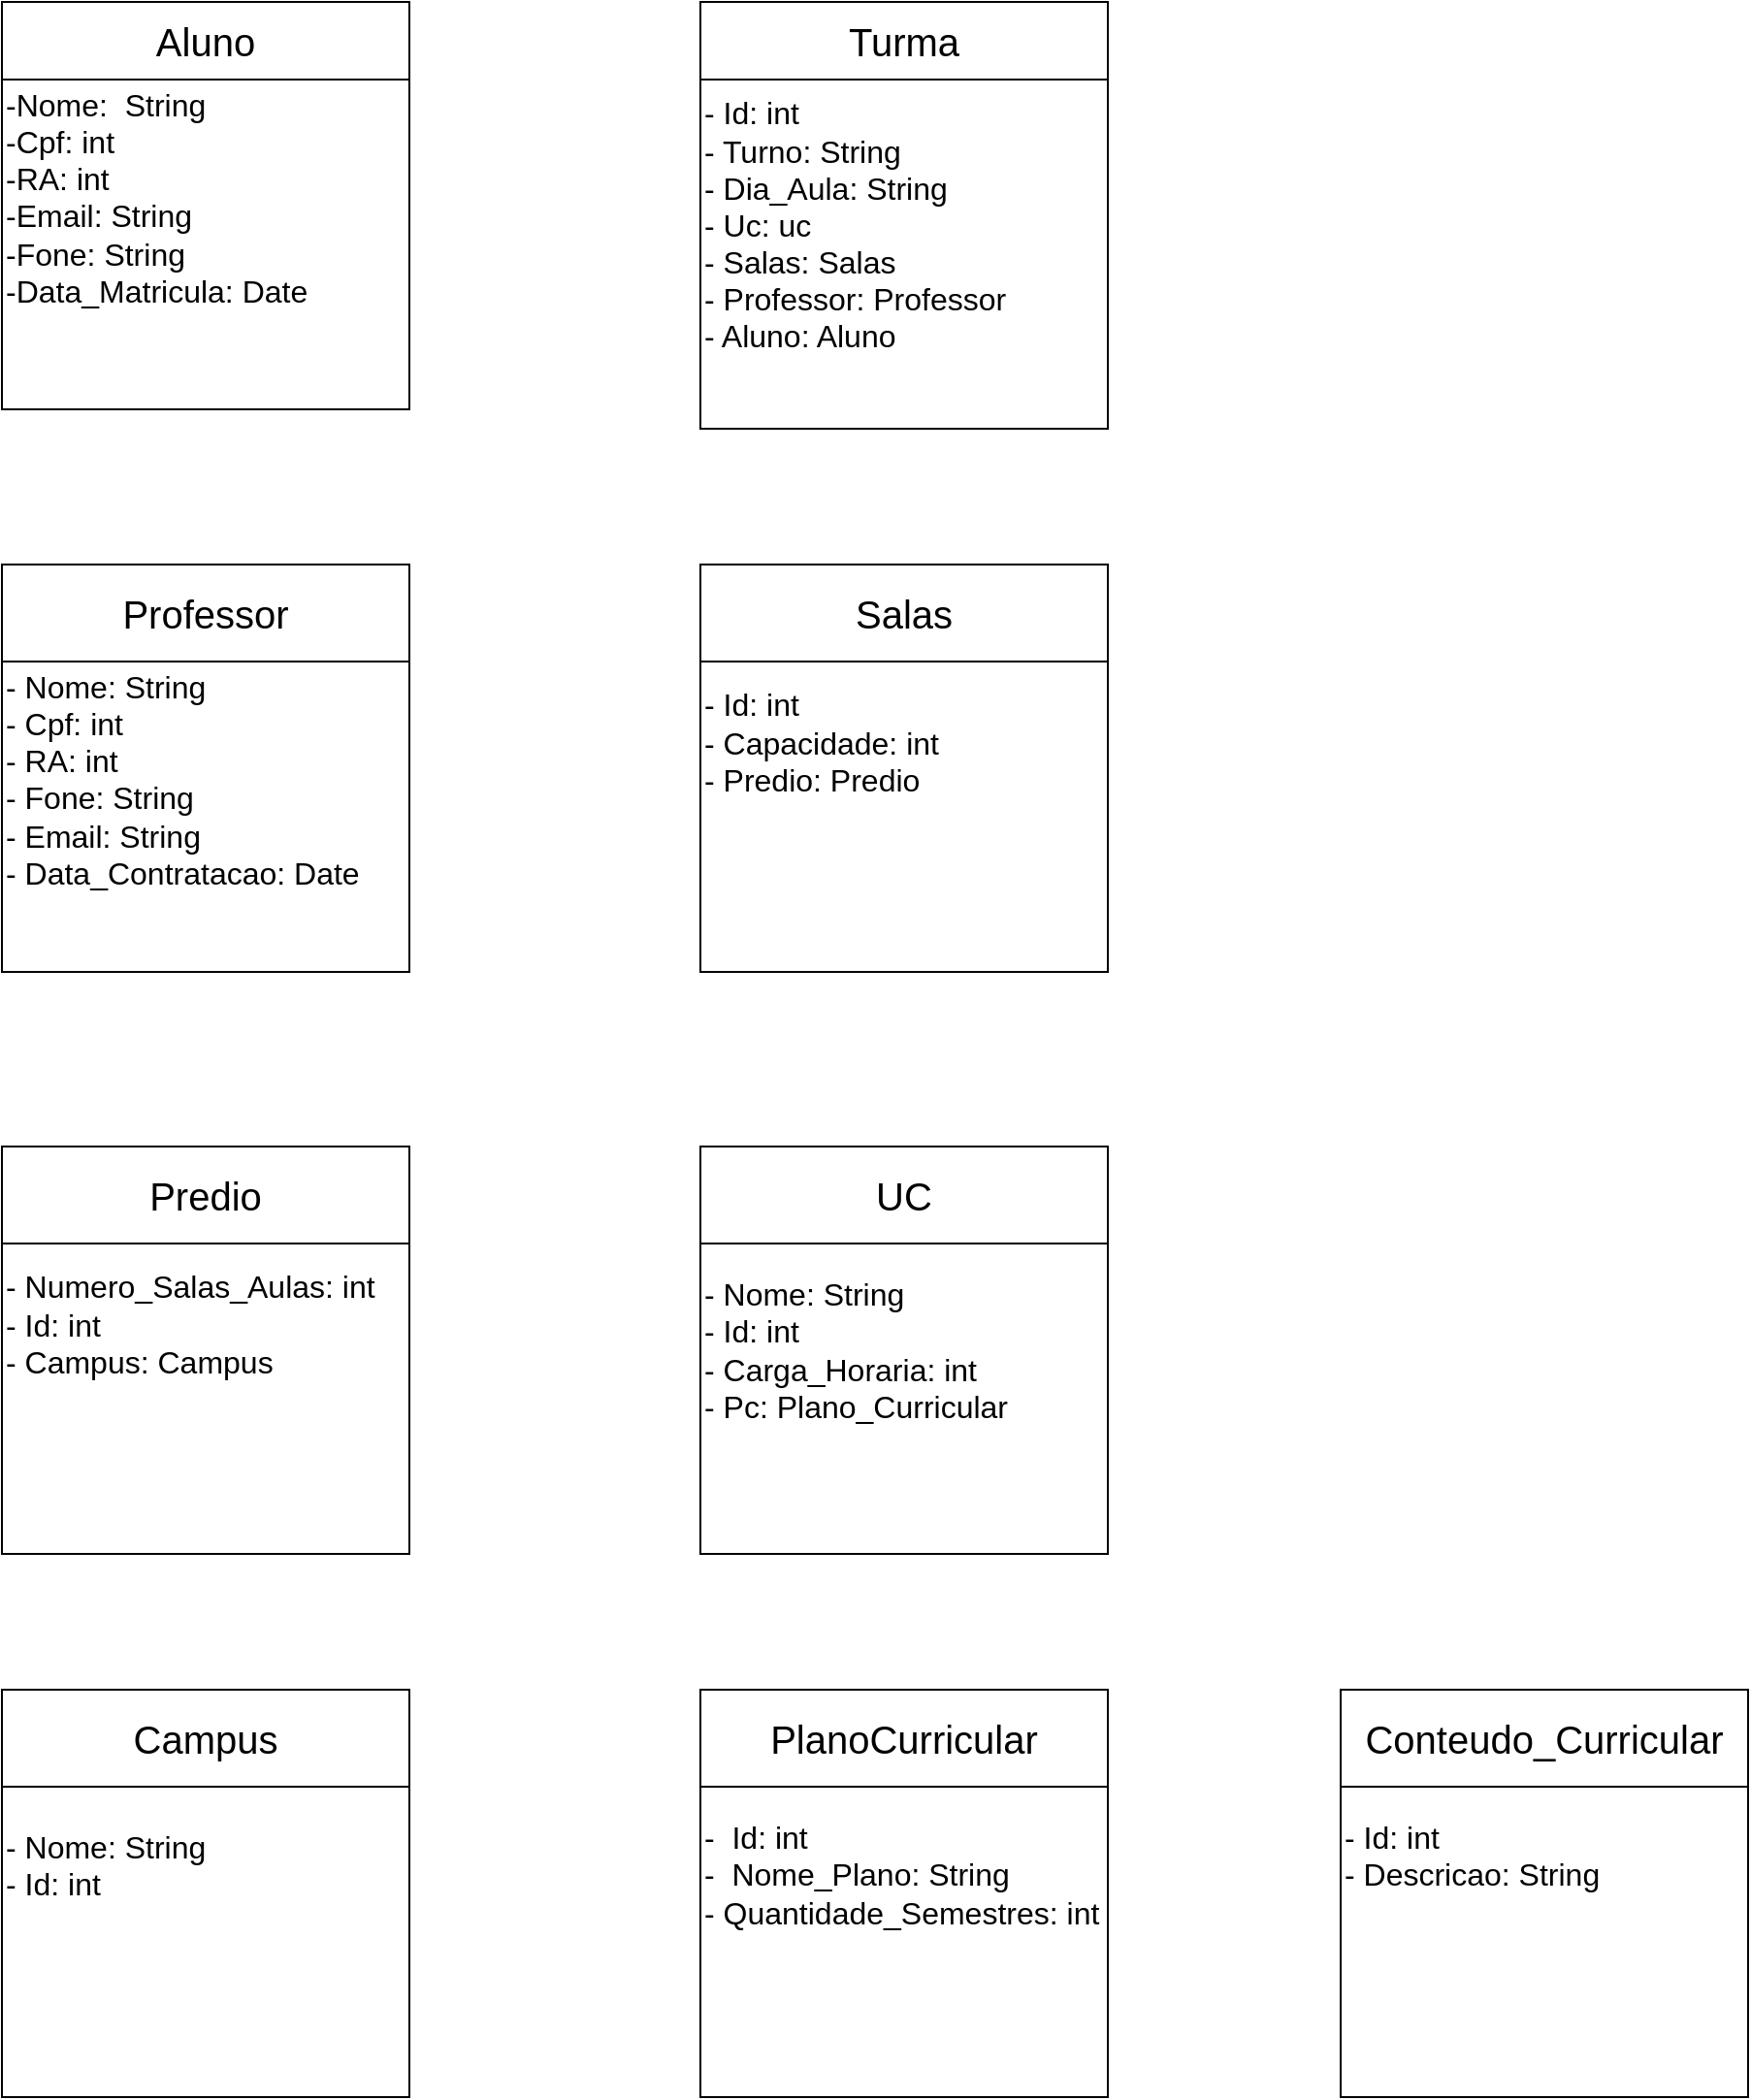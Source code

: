<mxfile version="21.3.2" type="device">
  <diagram name="Página-1" id="Bmcchcn0rZYQ9C2hzfZU">
    <mxGraphModel dx="1434" dy="796" grid="1" gridSize="10" guides="1" tooltips="1" connect="1" arrows="1" fold="1" page="1" pageScale="1" pageWidth="827" pageHeight="1169" math="0" shadow="0">
      <root>
        <mxCell id="0" />
        <mxCell id="1" parent="0" />
        <mxCell id="6mlcMDJa2G-oxVCSFIdb-2" value="" style="whiteSpace=wrap;html=1;aspect=fixed;" vertex="1" parent="1">
          <mxGeometry x="40" y="20" width="210" height="210" as="geometry" />
        </mxCell>
        <mxCell id="6mlcMDJa2G-oxVCSFIdb-3" value="" style="whiteSpace=wrap;html=1;aspect=fixed;" vertex="1" parent="1">
          <mxGeometry x="40" y="20" as="geometry" />
        </mxCell>
        <mxCell id="6mlcMDJa2G-oxVCSFIdb-4" value="&lt;font style=&quot;font-size: 20px;&quot;&gt;Aluno&lt;/font&gt;" style="rounded=0;whiteSpace=wrap;html=1;" vertex="1" parent="1">
          <mxGeometry x="40" y="20" width="210" height="40" as="geometry" />
        </mxCell>
        <mxCell id="6mlcMDJa2G-oxVCSFIdb-5" value="&lt;font style=&quot;font-size: 16px;&quot;&gt;-Nome:&amp;nbsp; String&lt;br&gt;-Cpf: int&lt;br&gt;-RA: int&lt;br&gt;-Email: String&lt;br&gt;-Fone: String&lt;br&gt;-Data_Matricula: Date&lt;br&gt;&lt;br&gt;&lt;br&gt;&lt;/font&gt;" style="text;html=1;strokeColor=none;fillColor=none;align=left;verticalAlign=middle;whiteSpace=wrap;rounded=0;" vertex="1" parent="1">
          <mxGeometry x="40" y="60" width="230" height="160" as="geometry" />
        </mxCell>
        <mxCell id="6mlcMDJa2G-oxVCSFIdb-6" value="" style="whiteSpace=wrap;html=1;aspect=fixed;" vertex="1" parent="1">
          <mxGeometry x="40" y="310" width="210" height="210" as="geometry" />
        </mxCell>
        <mxCell id="6mlcMDJa2G-oxVCSFIdb-7" value="&lt;font style=&quot;font-size: 20px;&quot;&gt;Professor&lt;/font&gt;" style="rounded=0;whiteSpace=wrap;html=1;" vertex="1" parent="1">
          <mxGeometry x="40" y="310" width="210" height="50" as="geometry" />
        </mxCell>
        <mxCell id="6mlcMDJa2G-oxVCSFIdb-8" value="&lt;font style=&quot;font-size: 16px;&quot;&gt;- Nome: String&lt;br&gt;- Cpf: int&lt;br&gt;- RA: int&lt;br&gt;- Fone: String&lt;br&gt;- Email: String&lt;br&gt;- Data_Contratacao: Date&lt;br&gt;&lt;br&gt;&lt;br&gt;&lt;/font&gt;" style="text;html=1;strokeColor=none;fillColor=none;align=left;verticalAlign=middle;whiteSpace=wrap;rounded=0;" vertex="1" parent="1">
          <mxGeometry x="40" y="360" width="210" height="160" as="geometry" />
        </mxCell>
        <mxCell id="6mlcMDJa2G-oxVCSFIdb-9" value="&lt;font style=&quot;font-size: 16px;&quot;&gt;- Id: int&lt;br&gt;- Turno: String&lt;br&gt;- Dia_Aula: String&lt;br&gt;- Uc: uc&lt;br&gt;- Salas: Salas&lt;br&gt;- Professor: Professor&lt;br&gt;- Aluno: Aluno&lt;br&gt;&lt;/font&gt;" style="whiteSpace=wrap;html=1;aspect=fixed;align=left;" vertex="1" parent="1">
          <mxGeometry x="400" y="30" width="210" height="210" as="geometry" />
        </mxCell>
        <mxCell id="6mlcMDJa2G-oxVCSFIdb-10" value="&lt;font style=&quot;font-size: 20px;&quot;&gt;Turma&lt;/font&gt;" style="rounded=0;whiteSpace=wrap;html=1;" vertex="1" parent="1">
          <mxGeometry x="400" y="20" width="210" height="40" as="geometry" />
        </mxCell>
        <mxCell id="6mlcMDJa2G-oxVCSFIdb-12" value="" style="whiteSpace=wrap;html=1;aspect=fixed;" vertex="1" parent="1">
          <mxGeometry x="400" y="310" width="210" height="210" as="geometry" />
        </mxCell>
        <mxCell id="6mlcMDJa2G-oxVCSFIdb-13" value="&lt;font style=&quot;font-size: 20px;&quot;&gt;Salas&lt;/font&gt;" style="rounded=0;whiteSpace=wrap;html=1;" vertex="1" parent="1">
          <mxGeometry x="400" y="310" width="210" height="50" as="geometry" />
        </mxCell>
        <mxCell id="6mlcMDJa2G-oxVCSFIdb-14" value="&lt;font style=&quot;font-size: 16px;&quot;&gt;- Id: int&lt;br&gt;- Capacidade: int&lt;br&gt;- Predio: Predio&lt;br&gt;&lt;br&gt;&lt;br&gt;&lt;br&gt;&lt;br&gt;&lt;/font&gt;" style="text;html=1;strokeColor=none;fillColor=none;align=left;verticalAlign=middle;whiteSpace=wrap;rounded=0;" vertex="1" parent="1">
          <mxGeometry x="400" y="360" width="210" height="160" as="geometry" />
        </mxCell>
        <mxCell id="6mlcMDJa2G-oxVCSFIdb-15" value="" style="whiteSpace=wrap;html=1;aspect=fixed;" vertex="1" parent="1">
          <mxGeometry x="40" y="610" width="210" height="210" as="geometry" />
        </mxCell>
        <mxCell id="6mlcMDJa2G-oxVCSFIdb-16" value="&lt;font style=&quot;font-size: 20px;&quot;&gt;Predio&lt;/font&gt;" style="rounded=0;whiteSpace=wrap;html=1;" vertex="1" parent="1">
          <mxGeometry x="40" y="610" width="210" height="50" as="geometry" />
        </mxCell>
        <mxCell id="6mlcMDJa2G-oxVCSFIdb-17" value="&lt;font style=&quot;font-size: 16px;&quot;&gt;- Numero_Salas_Aulas: int&lt;br&gt;- Id: int&lt;br&gt;- Campus: Campus&lt;br&gt;&lt;br&gt;&lt;br&gt;&lt;br&gt;&lt;br&gt;&lt;/font&gt;" style="text;html=1;strokeColor=none;fillColor=none;align=left;verticalAlign=middle;whiteSpace=wrap;rounded=0;" vertex="1" parent="1">
          <mxGeometry x="40" y="660" width="210" height="160" as="geometry" />
        </mxCell>
        <mxCell id="6mlcMDJa2G-oxVCSFIdb-19" value="&lt;font style=&quot;font-size: 16px;&quot;&gt;- Nome: String&lt;br&gt;- Id: int&lt;br&gt;- Carga_Horaria: int&lt;br&gt;- Pc: Plano_Curricular&lt;br&gt;&lt;/font&gt;" style="whiteSpace=wrap;html=1;aspect=fixed;align=left;" vertex="1" parent="1">
          <mxGeometry x="400" y="610" width="210" height="210" as="geometry" />
        </mxCell>
        <mxCell id="6mlcMDJa2G-oxVCSFIdb-20" value="&lt;font style=&quot;font-size: 20px;&quot;&gt;UC&lt;/font&gt;" style="rounded=0;whiteSpace=wrap;html=1;" vertex="1" parent="1">
          <mxGeometry x="400" y="610" width="210" height="50" as="geometry" />
        </mxCell>
        <mxCell id="6mlcMDJa2G-oxVCSFIdb-21" value="&lt;font style=&quot;font-size: 16px;&quot;&gt;- Nome: String&lt;br&gt;- Id: int&lt;br&gt;&lt;/font&gt;&lt;br&gt;&lt;br&gt;" style="whiteSpace=wrap;html=1;aspect=fixed;align=left;" vertex="1" parent="1">
          <mxGeometry x="40" y="890" width="210" height="210" as="geometry" />
        </mxCell>
        <mxCell id="6mlcMDJa2G-oxVCSFIdb-22" value="&lt;font style=&quot;font-size: 20px;&quot;&gt;Campus&lt;/font&gt;" style="rounded=0;whiteSpace=wrap;html=1;" vertex="1" parent="1">
          <mxGeometry x="40" y="890" width="210" height="50" as="geometry" />
        </mxCell>
        <mxCell id="6mlcMDJa2G-oxVCSFIdb-23" value="&lt;font style=&quot;font-size: 16px;&quot;&gt;-&amp;nbsp; Id: int&lt;br&gt;-&amp;nbsp; Nome_Plano: String&lt;br&gt;- Quantidade_Semestres: int&lt;br&gt;&lt;br&gt;&lt;/font&gt;" style="whiteSpace=wrap;html=1;aspect=fixed;align=left;" vertex="1" parent="1">
          <mxGeometry x="400" y="890" width="210" height="210" as="geometry" />
        </mxCell>
        <mxCell id="6mlcMDJa2G-oxVCSFIdb-24" value="&lt;font style=&quot;font-size: 20px;&quot;&gt;PlanoCurricular&lt;/font&gt;" style="rounded=0;whiteSpace=wrap;html=1;" vertex="1" parent="1">
          <mxGeometry x="400" y="890" width="210" height="50" as="geometry" />
        </mxCell>
        <mxCell id="6mlcMDJa2G-oxVCSFIdb-25" value="&lt;font style=&quot;font-size: 16px;&quot;&gt;- Id: int&lt;br&gt;- Descricao: String&lt;br&gt;&lt;br&gt;&lt;br&gt;&lt;/font&gt;" style="whiteSpace=wrap;html=1;aspect=fixed;align=left;" vertex="1" parent="1">
          <mxGeometry x="730" y="890" width="210" height="210" as="geometry" />
        </mxCell>
        <mxCell id="6mlcMDJa2G-oxVCSFIdb-26" value="&lt;font style=&quot;font-size: 20px;&quot;&gt;Conteudo_Curricular&lt;/font&gt;" style="rounded=0;whiteSpace=wrap;html=1;" vertex="1" parent="1">
          <mxGeometry x="730" y="890" width="210" height="50" as="geometry" />
        </mxCell>
      </root>
    </mxGraphModel>
  </diagram>
</mxfile>
